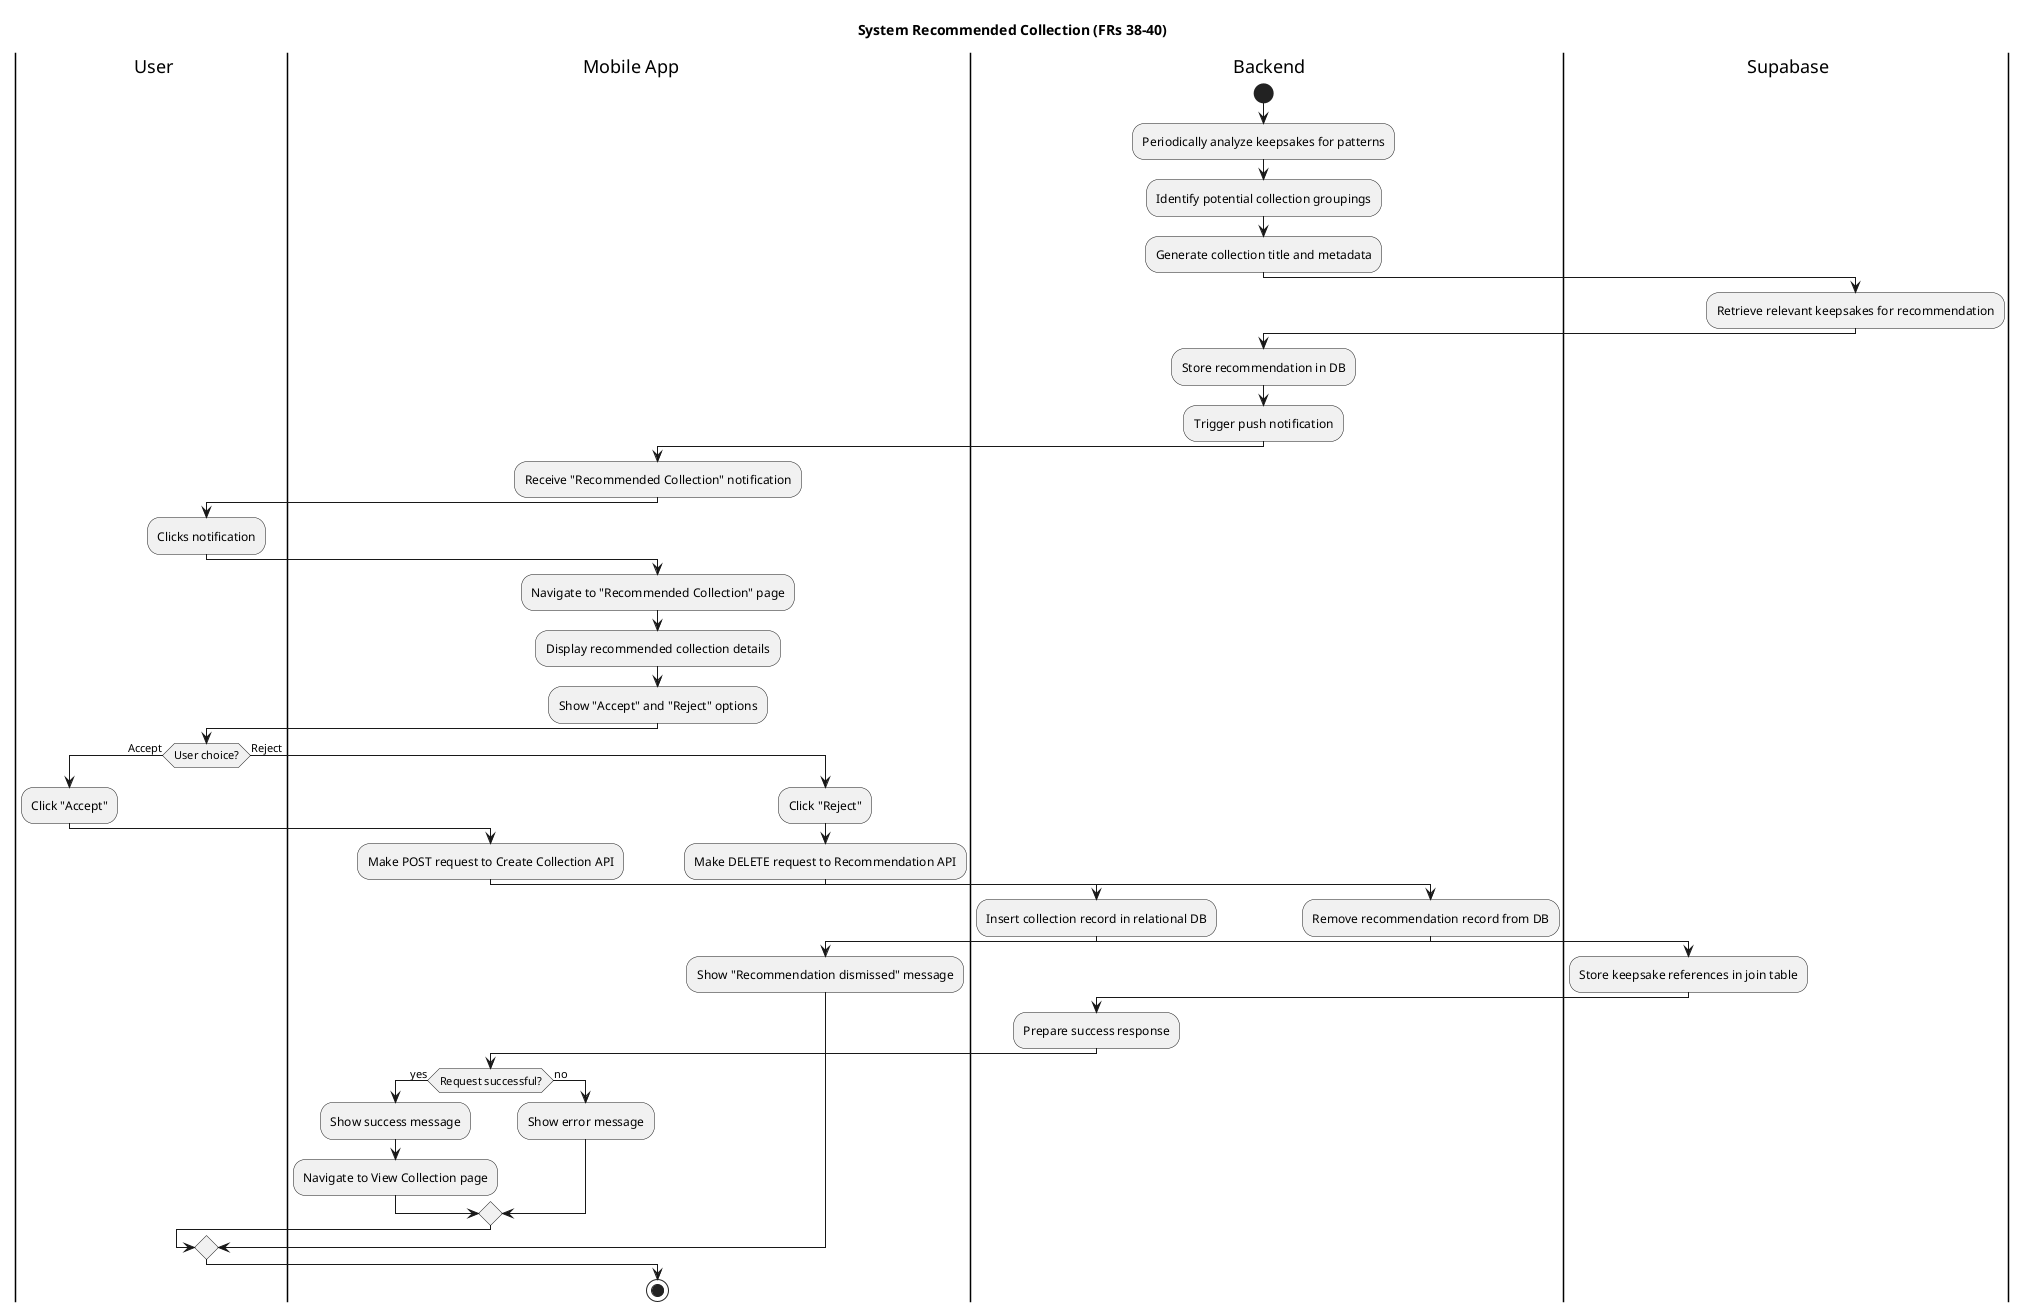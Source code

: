 @startuml
title System Recommended Collection (FRs 38-40)

|user| User
|mobile| Mobile App
|backend| Backend
|db| Supabase

|backend|
start
:Periodically analyze keepsakes for patterns;
:Identify potential collection groupings;
:Generate collection title and metadata;

|db|
:Retrieve relevant keepsakes for recommendation;

|backend|
:Store recommendation in DB;
:Trigger push notification;

|mobile|
:Receive "Recommended Collection" notification;

|user|
:Clicks notification;

|mobile|
:Navigate to "Recommended Collection" page;
:Display recommended collection details;
:Show "Accept" and "Reject" options;

|user|
if (User choice?) is (Accept) then
  :Click "Accept";

  |mobile|
  :Make POST request to Create Collection API;

  |backend|
  :Insert collection record in relational DB;
  |db|
  :Store keepsake references in join table;
  |backend|
  :Prepare success response;

  |mobile|
  if (Request successful?) is (yes) then
    :Show success message;
    :Navigate to View Collection page;
  else (no)
    :Show error message;
  endif

else (Reject)
  :Click "Reject";

  |mobile|
  :Make DELETE request to Recommendation API;

  |backend|
  :Remove recommendation record from DB;
  |mobile|
  :Show "Recommendation dismissed" message;
endif

stop
@enduml



